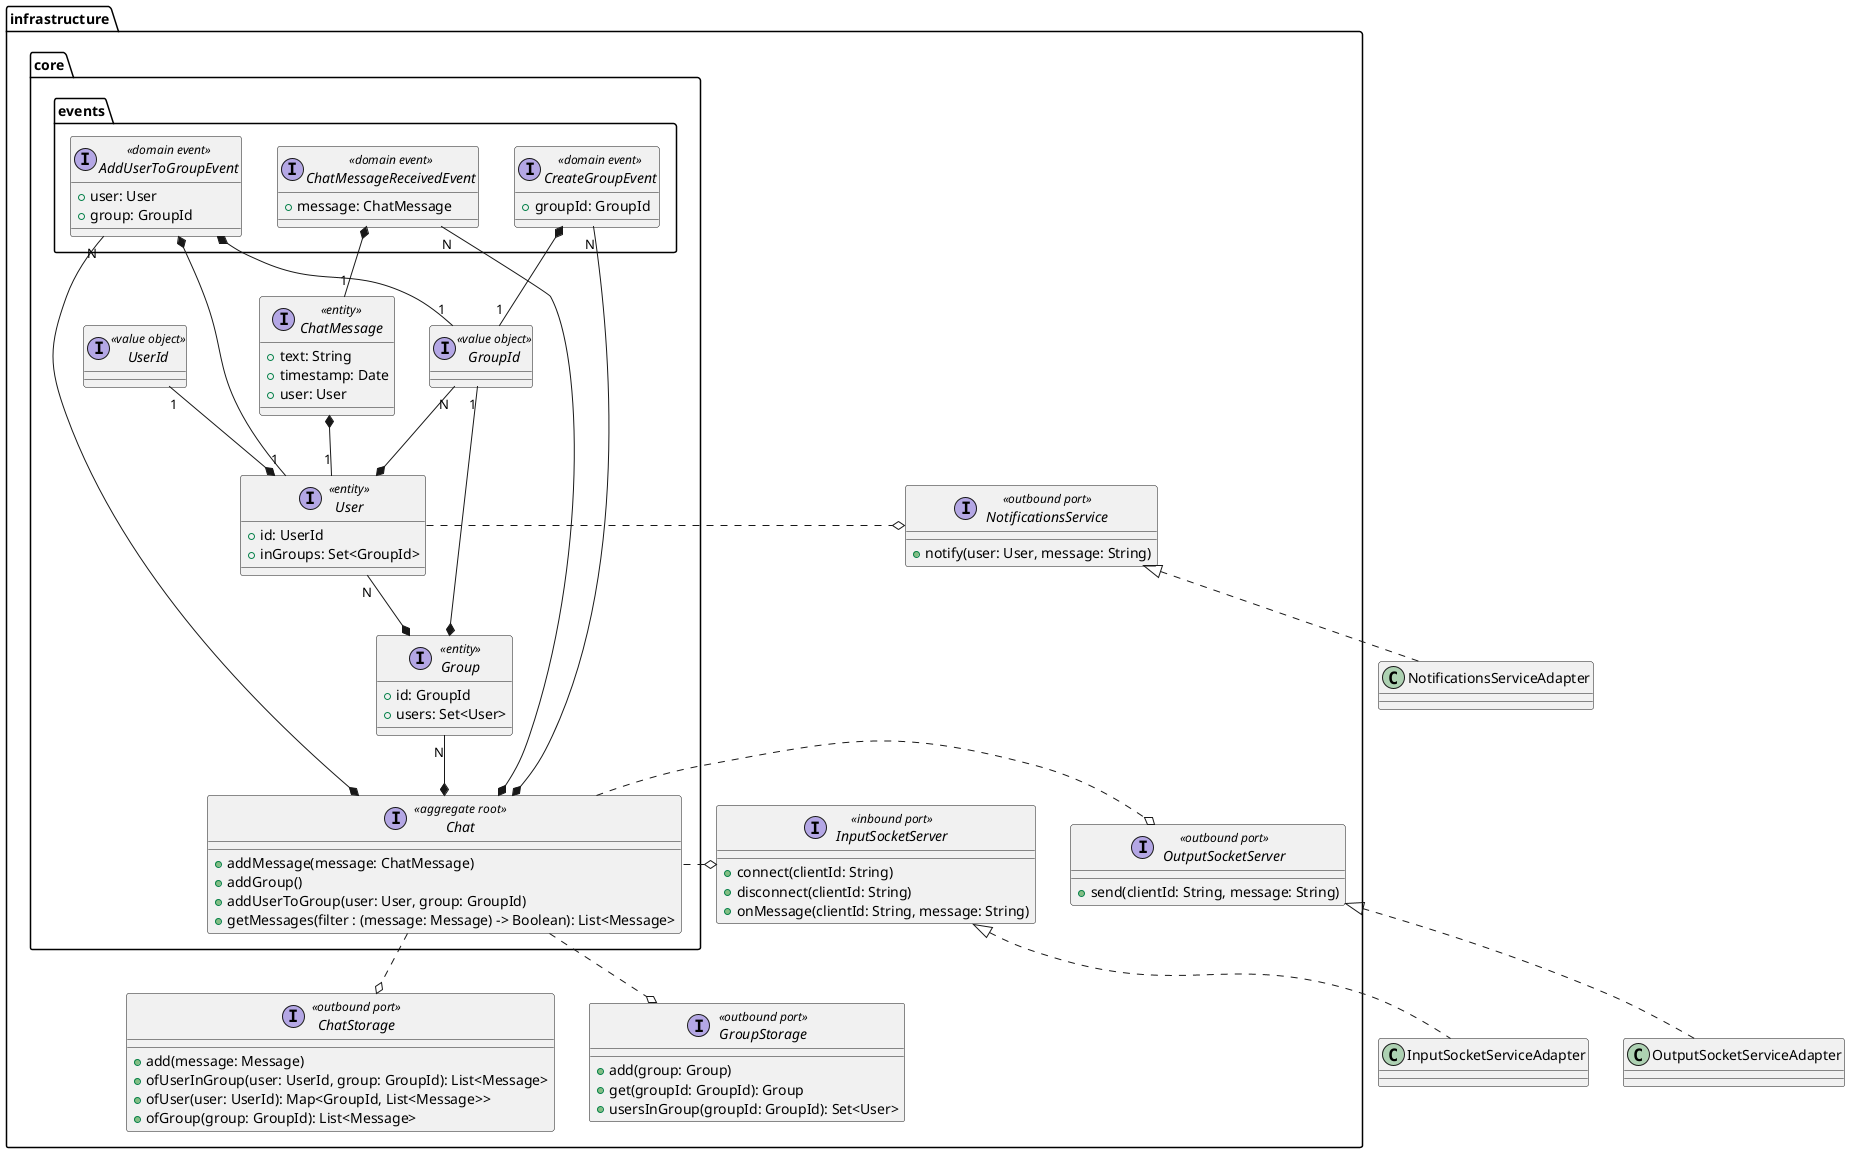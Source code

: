 @startuml chat-service

    package infrastructure {

        package core {
                interface ChatMessage <<entity>> {
                    + text: String
                    + timestamp: Date
                    + user: User
                }

                ChatMessage *-r- "1" User

                interface User <<entity>> {
                    + id: UserId
                    + inGroups: Set<GroupId>
                }
                interface UserId <<value object>>
                interface GroupId <<value object>>
    
                User *-u- "1" UserId
                User *-u- "N" GroupId

                package events {
                    
                    interface ChatMessageReceivedEvent <<domain event>> {
                        + message: ChatMessage
                    }
    
                    ChatMessageReceivedEvent *-- "1" ChatMessage

                    interface CreateGroupEvent <<domain event>> {
                        + groupId: GroupId
                    }
                    
                    CreateGroupEvent *-- "1" GroupId


                    interface AddUserToGroupEvent <<domain event>> {
                        + user: User
                        + group: GroupId
                    }

                    AddUserToGroupEvent *-- "1" User
                    AddUserToGroupEvent *-- "1" GroupId
                }
                            
                interface Chat <<aggregate root>> {
                    + addMessage(message: ChatMessage)
                    + addGroup()
                    + addUserToGroup(user: User, group: GroupId)
                    + getMessages(filter : (message: Message) -> Boolean): List<Message>
                }

                Chat *-r- "N" ChatMessageReceivedEvent
                Chat *-u- "N" CreateGroupEvent
                Chat *-u- "N" AddUserToGroupEvent


                interface Group <<entity>> {
                    + id: GroupId
                    + users: Set<User>
                }

                Group *-u- "N" User
                Group *-u- "1" GroupId

                Chat *-u- "N" Group

        }

        interface ChatStorage <<outbound port>> {
            + add(message: Message)
            + ofUserInGroup(user: UserId, group: GroupId): List<Message>
            + ofUser(user: UserId): Map<GroupId, List<Message>>
            + ofGroup(group: GroupId): List<Message>
        }
        
        ChatStorage o.up. Chat

        interface GroupStorage <<outbound port>> {
            + add(group: Group)
            + get(groupId: GroupId): Group
            + usersInGroup(groupId: GroupId): Set<User>
        }

        GroupStorage o.up. Chat

        

        interface InputSocketServer <<inbound port>> {
            + connect(clientId: String)
            + disconnect(clientId: String)
            + onMessage(clientId: String, message: String)
        }

        InputSocketServer o.r. Chat

        interface OutputSocketServer <<outbound port>> {
            + send(clientId: String, message: String)
        }

        OutputSocketServer o.l. Chat
        

        interface NotificationsService <<outbound port>> {
            + notify(user: User, message: String)
        }

        NotificationsService o.l. User

    }

    class NotificationsServiceAdapter implements infrastructure.NotificationsService
    class InputSocketServiceAdapter implements infrastructure.InputSocketServer
    class OutputSocketServiceAdapter implements infrastructure.OutputSocketServer



@enduml